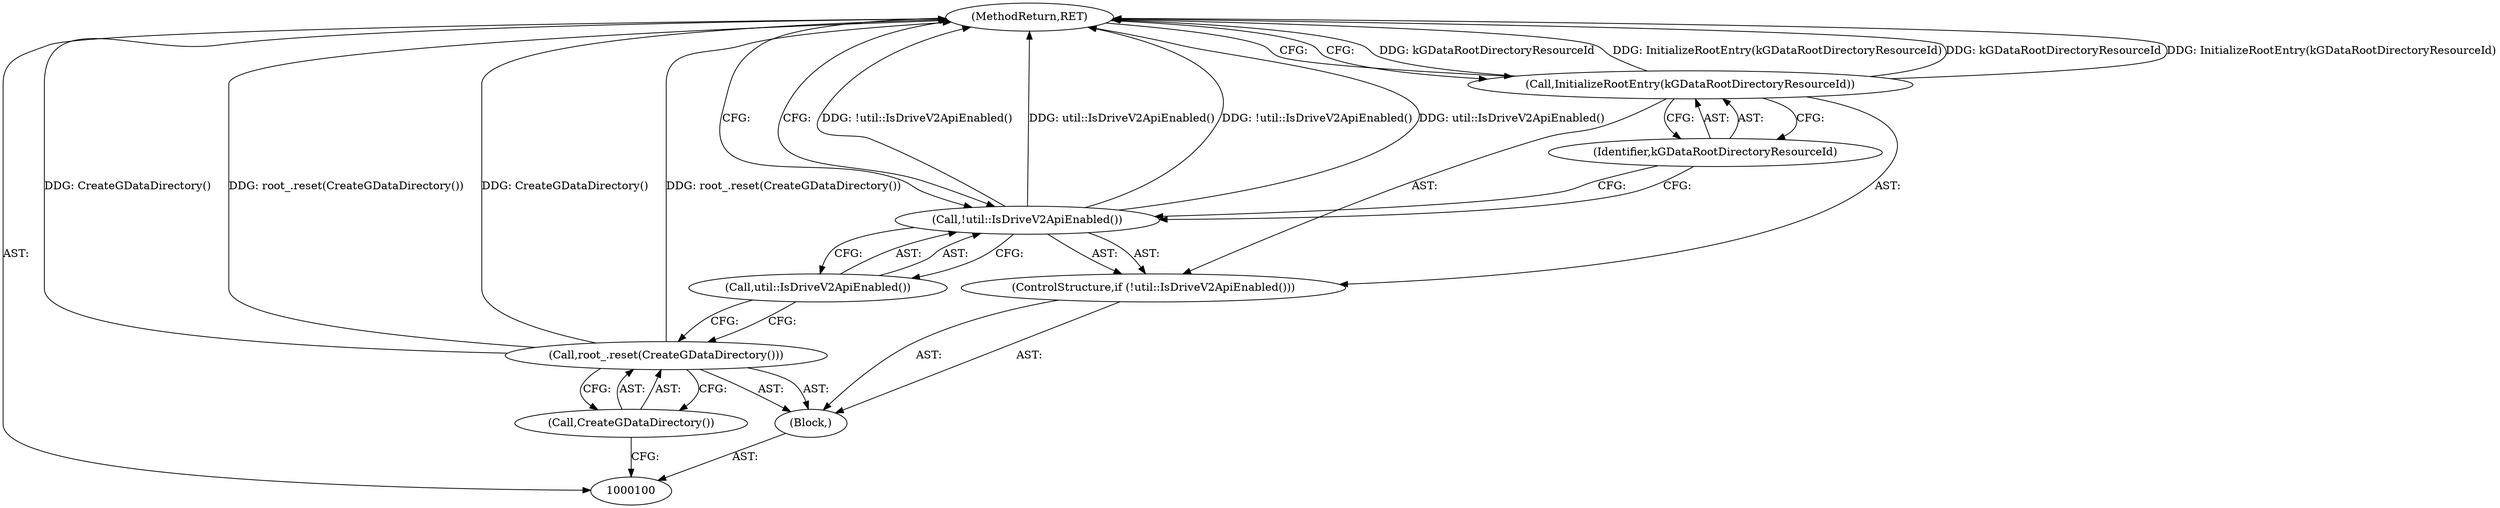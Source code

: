 digraph "0_Chrome_dd3b6fe574edad231c01c78e4647a74c38dc4178_10" {
"1000109" [label="(MethodReturn,RET)"];
"1000101" [label="(Block,)"];
"1000103" [label="(Call,CreateGDataDirectory())"];
"1000102" [label="(Call,root_.reset(CreateGDataDirectory()))"];
"1000104" [label="(ControlStructure,if (!util::IsDriveV2ApiEnabled()))"];
"1000105" [label="(Call,!util::IsDriveV2ApiEnabled())"];
"1000106" [label="(Call,util::IsDriveV2ApiEnabled())"];
"1000108" [label="(Identifier,kGDataRootDirectoryResourceId)"];
"1000107" [label="(Call,InitializeRootEntry(kGDataRootDirectoryResourceId))"];
"1000109" -> "1000100"  [label="AST: "];
"1000109" -> "1000107"  [label="CFG: "];
"1000109" -> "1000105"  [label="CFG: "];
"1000107" -> "1000109"  [label="DDG: kGDataRootDirectoryResourceId"];
"1000107" -> "1000109"  [label="DDG: InitializeRootEntry(kGDataRootDirectoryResourceId)"];
"1000105" -> "1000109"  [label="DDG: !util::IsDriveV2ApiEnabled()"];
"1000105" -> "1000109"  [label="DDG: util::IsDriveV2ApiEnabled()"];
"1000102" -> "1000109"  [label="DDG: CreateGDataDirectory()"];
"1000102" -> "1000109"  [label="DDG: root_.reset(CreateGDataDirectory())"];
"1000101" -> "1000100"  [label="AST: "];
"1000102" -> "1000101"  [label="AST: "];
"1000104" -> "1000101"  [label="AST: "];
"1000103" -> "1000102"  [label="AST: "];
"1000103" -> "1000100"  [label="CFG: "];
"1000102" -> "1000103"  [label="CFG: "];
"1000102" -> "1000101"  [label="AST: "];
"1000102" -> "1000103"  [label="CFG: "];
"1000103" -> "1000102"  [label="AST: "];
"1000106" -> "1000102"  [label="CFG: "];
"1000102" -> "1000109"  [label="DDG: CreateGDataDirectory()"];
"1000102" -> "1000109"  [label="DDG: root_.reset(CreateGDataDirectory())"];
"1000104" -> "1000101"  [label="AST: "];
"1000105" -> "1000104"  [label="AST: "];
"1000107" -> "1000104"  [label="AST: "];
"1000105" -> "1000104"  [label="AST: "];
"1000105" -> "1000106"  [label="CFG: "];
"1000106" -> "1000105"  [label="AST: "];
"1000108" -> "1000105"  [label="CFG: "];
"1000109" -> "1000105"  [label="CFG: "];
"1000105" -> "1000109"  [label="DDG: !util::IsDriveV2ApiEnabled()"];
"1000105" -> "1000109"  [label="DDG: util::IsDriveV2ApiEnabled()"];
"1000106" -> "1000105"  [label="AST: "];
"1000106" -> "1000102"  [label="CFG: "];
"1000105" -> "1000106"  [label="CFG: "];
"1000108" -> "1000107"  [label="AST: "];
"1000108" -> "1000105"  [label="CFG: "];
"1000107" -> "1000108"  [label="CFG: "];
"1000107" -> "1000104"  [label="AST: "];
"1000107" -> "1000108"  [label="CFG: "];
"1000108" -> "1000107"  [label="AST: "];
"1000109" -> "1000107"  [label="CFG: "];
"1000107" -> "1000109"  [label="DDG: kGDataRootDirectoryResourceId"];
"1000107" -> "1000109"  [label="DDG: InitializeRootEntry(kGDataRootDirectoryResourceId)"];
}

